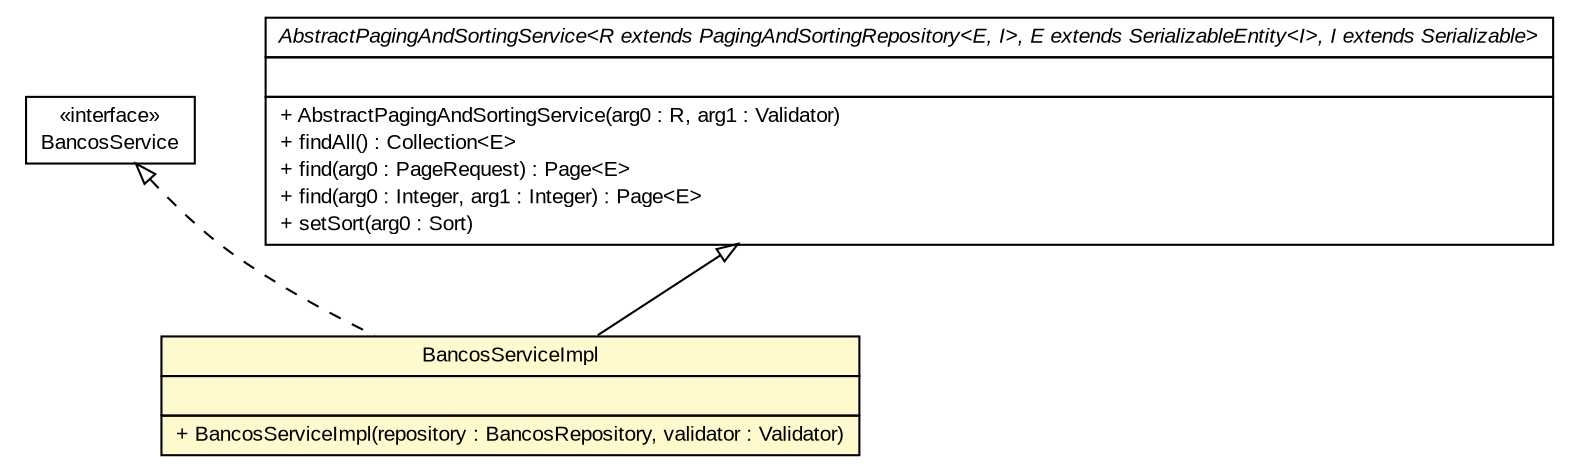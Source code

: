 #!/usr/local/bin/dot
#
# Class diagram 
# Generated by UMLGraph version R5_6 (http://www.umlgraph.org/)
#

digraph G {
	edge [fontname="arial",fontsize=10,labelfontname="arial",labelfontsize=10];
	node [fontname="arial",fontsize=10,shape=plaintext];
	nodesep=0.25;
	ranksep=0.5;
	// br.gov.to.sefaz.arr.service.BancosServiceImpl
	c121 [label=<<table title="br.gov.to.sefaz.arr.service.BancosServiceImpl" border="0" cellborder="1" cellspacing="0" cellpadding="2" port="p" bgcolor="lemonChiffon" href="./BancosServiceImpl.html">
		<tr><td><table border="0" cellspacing="0" cellpadding="1">
<tr><td align="center" balign="center"> BancosServiceImpl </td></tr>
		</table></td></tr>
		<tr><td><table border="0" cellspacing="0" cellpadding="1">
<tr><td align="left" balign="left">  </td></tr>
		</table></td></tr>
		<tr><td><table border="0" cellspacing="0" cellpadding="1">
<tr><td align="left" balign="left"> + BancosServiceImpl(repository : BancosRepository, validator : Validator) </td></tr>
		</table></td></tr>
		</table>>, URL="./BancosServiceImpl.html", fontname="arial", fontcolor="black", fontsize=10.0];
	// br.gov.to.sefaz.arr.service.iface.BancosService
	c123 [label=<<table title="br.gov.to.sefaz.arr.service.iface.BancosService" border="0" cellborder="1" cellspacing="0" cellpadding="2" port="p" href="./iface/BancosService.html">
		<tr><td><table border="0" cellspacing="0" cellpadding="1">
<tr><td align="center" balign="center"> &#171;interface&#187; </td></tr>
<tr><td align="center" balign="center"> BancosService </td></tr>
		</table></td></tr>
		</table>>, URL="./iface/BancosService.html", fontname="arial", fontcolor="black", fontsize=10.0];
	//br.gov.to.sefaz.arr.service.BancosServiceImpl extends br.gov.to.sefaz.common.service.AbstractPagingAndSortingService<br.gov.to.sefaz.arr.repository.BancosRepository, br.gov.to.sefaz.arr.model.entity.Bancos, java.lang.Integer>
	c124:p -> c121:p [dir=back,arrowtail=empty];
	//br.gov.to.sefaz.arr.service.BancosServiceImpl implements br.gov.to.sefaz.arr.service.iface.BancosService
	c123:p -> c121:p [dir=back,arrowtail=empty,style=dashed];
	// br.gov.to.sefaz.common.service.AbstractPagingAndSortingService<R extends org.springframework.data.repository.PagingAndSortingRepository<E, I>, E extends br.gov.to.sefaz.common.model.SerializableEntity<I>, I extends java.io.Serializable>
	c124 [label=<<table title="br.gov.to.sefaz.common.service.AbstractPagingAndSortingService" border="0" cellborder="1" cellspacing="0" cellpadding="2" port="p" href="http://java.sun.com/j2se/1.4.2/docs/api/br/gov/to/sefaz/common/service/AbstractPagingAndSortingService.html">
		<tr><td><table border="0" cellspacing="0" cellpadding="1">
<tr><td align="center" balign="center"><font face="arial italic"> AbstractPagingAndSortingService&lt;R extends PagingAndSortingRepository&lt;E, I&gt;, E extends SerializableEntity&lt;I&gt;, I extends Serializable&gt; </font></td></tr>
		</table></td></tr>
		<tr><td><table border="0" cellspacing="0" cellpadding="1">
<tr><td align="left" balign="left">  </td></tr>
		</table></td></tr>
		<tr><td><table border="0" cellspacing="0" cellpadding="1">
<tr><td align="left" balign="left"> + AbstractPagingAndSortingService(arg0 : R, arg1 : Validator) </td></tr>
<tr><td align="left" balign="left"> + findAll() : Collection&lt;E&gt; </td></tr>
<tr><td align="left" balign="left"> + find(arg0 : PageRequest) : Page&lt;E&gt; </td></tr>
<tr><td align="left" balign="left"> + find(arg0 : Integer, arg1 : Integer) : Page&lt;E&gt; </td></tr>
<tr><td align="left" balign="left"> + setSort(arg0 : Sort) </td></tr>
		</table></td></tr>
		</table>>, URL="http://java.sun.com/j2se/1.4.2/docs/api/br/gov/to/sefaz/common/service/AbstractPagingAndSortingService.html", fontname="arial", fontcolor="black", fontsize=10.0];
}


